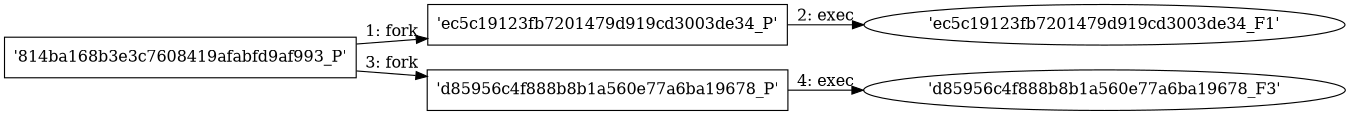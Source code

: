 digraph "D:\Learning\Paper\apt\基于CTI的攻击预警\Dataset\攻击图\ASGfromALLCTI\Vulnerability Spotlight LibTIFF Issues Lead To Code Execution.dot" {
rankdir="LR"
size="9"
fixedsize="false"
splines="true"
nodesep=0.3
ranksep=0
fontsize=10
overlap="scalexy"
engine= "neato"
	"'814ba168b3e3c7608419afabfd9af993_P'" [node_type=Process shape=box]
	"'ec5c19123fb7201479d919cd3003de34_P'" [node_type=Process shape=box]
	"'814ba168b3e3c7608419afabfd9af993_P'" -> "'ec5c19123fb7201479d919cd3003de34_P'" [label="1: fork"]
	"'ec5c19123fb7201479d919cd3003de34_P'" [node_type=Process shape=box]
	"'ec5c19123fb7201479d919cd3003de34_F1'" [node_type=File shape=ellipse]
	"'ec5c19123fb7201479d919cd3003de34_P'" -> "'ec5c19123fb7201479d919cd3003de34_F1'" [label="2: exec"]
	"'814ba168b3e3c7608419afabfd9af993_P'" [node_type=Process shape=box]
	"'d85956c4f888b8b1a560e77a6ba19678_P'" [node_type=Process shape=box]
	"'814ba168b3e3c7608419afabfd9af993_P'" -> "'d85956c4f888b8b1a560e77a6ba19678_P'" [label="3: fork"]
	"'d85956c4f888b8b1a560e77a6ba19678_P'" [node_type=Process shape=box]
	"'d85956c4f888b8b1a560e77a6ba19678_F3'" [node_type=File shape=ellipse]
	"'d85956c4f888b8b1a560e77a6ba19678_P'" -> "'d85956c4f888b8b1a560e77a6ba19678_F3'" [label="4: exec"]
}

